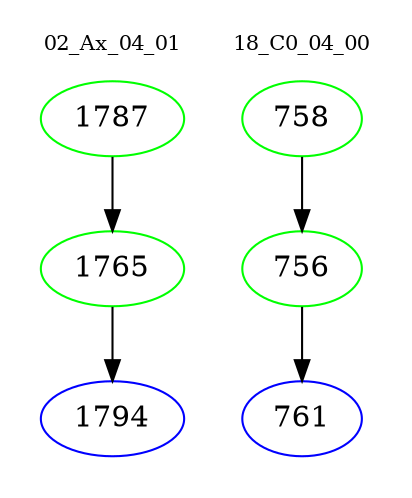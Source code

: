 digraph{
subgraph cluster_0 {
color = white
label = "02_Ax_04_01";
fontsize=10;
T0_1787 [label="1787", color="green"]
T0_1787 -> T0_1765 [color="black"]
T0_1765 [label="1765", color="green"]
T0_1765 -> T0_1794 [color="black"]
T0_1794 [label="1794", color="blue"]
}
subgraph cluster_1 {
color = white
label = "18_C0_04_00";
fontsize=10;
T1_758 [label="758", color="green"]
T1_758 -> T1_756 [color="black"]
T1_756 [label="756", color="green"]
T1_756 -> T1_761 [color="black"]
T1_761 [label="761", color="blue"]
}
}
